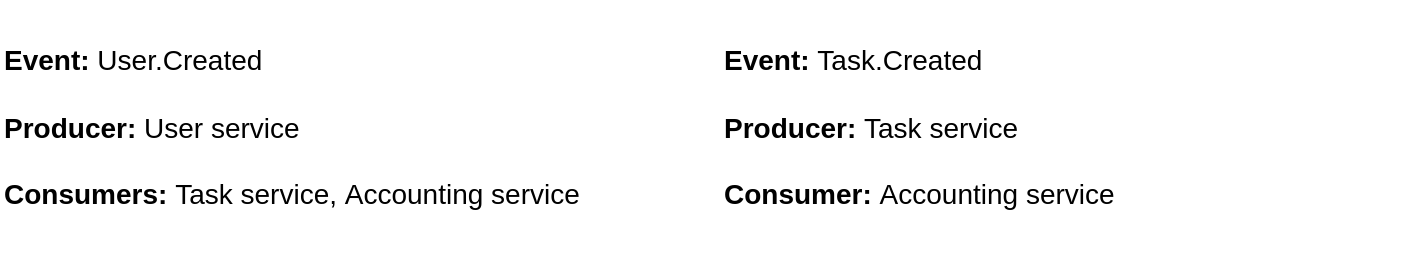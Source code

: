 <mxfile version="15.6.3" type="github">
  <diagram id="XiUifKRiP12Gt4TDkpI3" name="Page-1">
    <mxGraphModel dx="1038" dy="547" grid="1" gridSize="10" guides="1" tooltips="1" connect="1" arrows="1" fold="1" page="1" pageScale="1" pageWidth="827" pageHeight="1169" math="0" shadow="0">
      <root>
        <mxCell id="0" />
        <mxCell id="1" parent="0" />
        <mxCell id="KCO4-v6yjOtSuzuEq6y0-1" value="&lt;p style=&quot;line-height: 1.4 ; font-size: 14px&quot;&gt;&lt;b&gt;Event:&lt;/b&gt;&amp;nbsp;User.Created&lt;/p&gt;&lt;p style=&quot;line-height: 1.4 ; font-size: 14px&quot;&gt;&lt;b&gt;Producer: &lt;/b&gt;User&amp;nbsp;service&lt;/p&gt;&lt;p style=&quot;line-height: 1.4 ; font-size: 14px&quot;&gt;&lt;b&gt;Consumers: &lt;/b&gt;Task service,&lt;b&gt;&amp;nbsp;&lt;/b&gt;Accounting service&lt;/p&gt;" style="text;html=1;strokeColor=none;fillColor=none;align=left;verticalAlign=top;whiteSpace=wrap;rounded=0;" vertex="1" parent="1">
          <mxGeometry x="59" y="40" width="350" height="130" as="geometry" />
        </mxCell>
        <mxCell id="KCO4-v6yjOtSuzuEq6y0-4" value="&lt;p style=&quot;line-height: 1.4 ; font-size: 14px&quot;&gt;&lt;b&gt;Event:&lt;/b&gt;&amp;nbsp;Task.Created&lt;/p&gt;&lt;p style=&quot;line-height: 1.4 ; font-size: 14px&quot;&gt;&lt;b&gt;Producer: &lt;/b&gt;Task service&lt;/p&gt;&lt;p style=&quot;line-height: 1.4 ; font-size: 14px&quot;&gt;&lt;b&gt;Consumer: &lt;/b&gt;Accounting service&lt;/p&gt;" style="text;html=1;strokeColor=none;fillColor=none;align=left;verticalAlign=top;whiteSpace=wrap;rounded=0;" vertex="1" parent="1">
          <mxGeometry x="419" y="40" width="350" height="130" as="geometry" />
        </mxCell>
      </root>
    </mxGraphModel>
  </diagram>
</mxfile>
